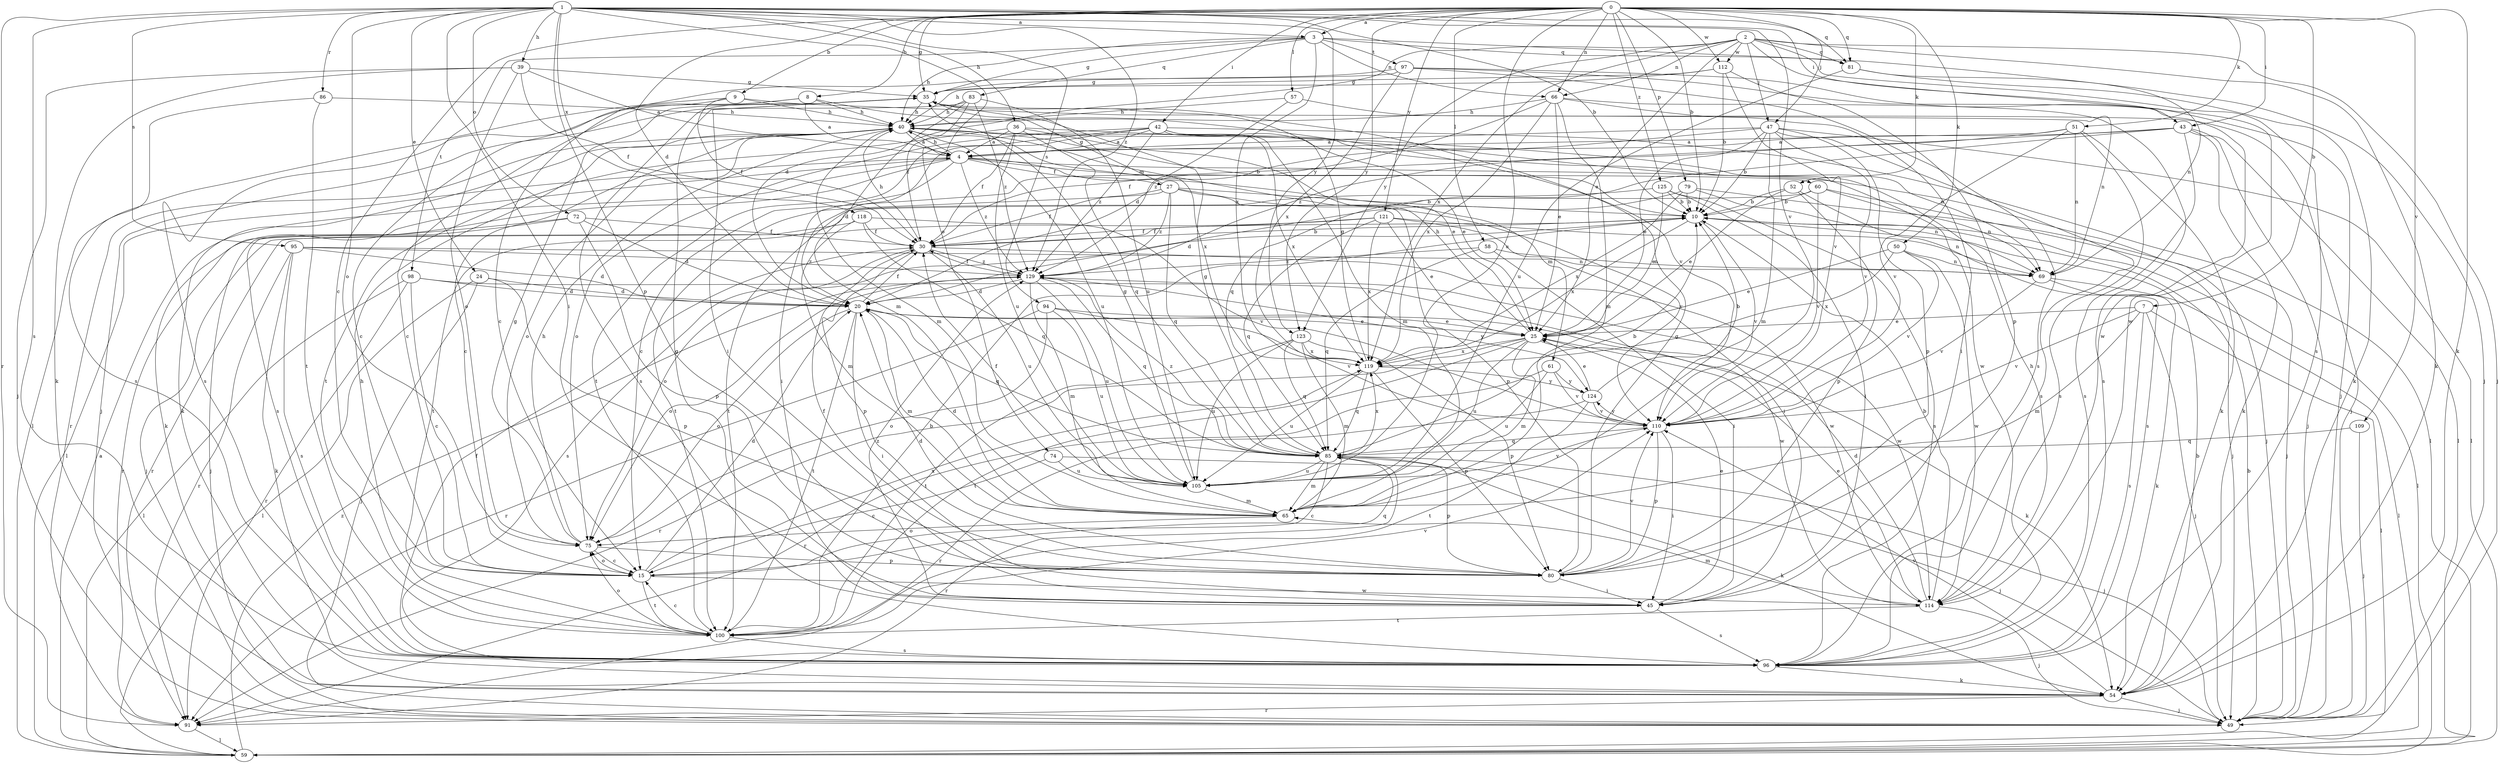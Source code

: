 strict digraph  {
0;
1;
2;
3;
4;
7;
8;
9;
10;
15;
20;
24;
25;
27;
30;
35;
36;
39;
40;
42;
43;
45;
47;
49;
50;
51;
52;
54;
57;
58;
59;
60;
61;
65;
66;
69;
72;
74;
75;
79;
80;
81;
83;
85;
86;
91;
94;
95;
96;
97;
98;
100;
105;
109;
110;
112;
114;
118;
119;
121;
123;
124;
125;
129;
0 -> 3  [label=a];
0 -> 7  [label=b];
0 -> 8  [label=b];
0 -> 9  [label=b];
0 -> 10  [label=b];
0 -> 15  [label=c];
0 -> 20  [label=d];
0 -> 35  [label=g];
0 -> 42  [label=i];
0 -> 43  [label=i];
0 -> 47  [label=j];
0 -> 50  [label=k];
0 -> 51  [label=k];
0 -> 52  [label=k];
0 -> 54  [label=k];
0 -> 57  [label=l];
0 -> 58  [label=l];
0 -> 66  [label=n];
0 -> 79  [label=p];
0 -> 81  [label=q];
0 -> 105  [label=u];
0 -> 109  [label=v];
0 -> 112  [label=w];
0 -> 121  [label=y];
0 -> 123  [label=y];
0 -> 125  [label=z];
1 -> 3  [label=a];
1 -> 10  [label=b];
1 -> 24  [label=e];
1 -> 36  [label=h];
1 -> 39  [label=h];
1 -> 43  [label=i];
1 -> 45  [label=i];
1 -> 72  [label=o];
1 -> 74  [label=o];
1 -> 75  [label=o];
1 -> 80  [label=p];
1 -> 81  [label=q];
1 -> 86  [label=r];
1 -> 91  [label=r];
1 -> 94  [label=s];
1 -> 95  [label=s];
1 -> 96  [label=s];
1 -> 110  [label=v];
1 -> 118  [label=x];
1 -> 123  [label=y];
1 -> 129  [label=z];
2 -> 20  [label=d];
2 -> 25  [label=e];
2 -> 47  [label=j];
2 -> 49  [label=j];
2 -> 54  [label=k];
2 -> 66  [label=n];
2 -> 81  [label=q];
2 -> 96  [label=s];
2 -> 112  [label=w];
2 -> 114  [label=w];
2 -> 119  [label=x];
2 -> 123  [label=y];
3 -> 35  [label=g];
3 -> 40  [label=h];
3 -> 49  [label=j];
3 -> 66  [label=n];
3 -> 81  [label=q];
3 -> 83  [label=q];
3 -> 97  [label=t];
3 -> 98  [label=t];
3 -> 119  [label=x];
4 -> 27  [label=f];
4 -> 40  [label=h];
4 -> 45  [label=i];
4 -> 49  [label=j];
4 -> 54  [label=k];
4 -> 59  [label=l];
4 -> 60  [label=m];
4 -> 61  [label=m];
4 -> 96  [label=s];
4 -> 129  [label=z];
7 -> 25  [label=e];
7 -> 49  [label=j];
7 -> 59  [label=l];
7 -> 65  [label=m];
7 -> 96  [label=s];
7 -> 110  [label=v];
8 -> 4  [label=a];
8 -> 15  [label=c];
8 -> 40  [label=h];
8 -> 96  [label=s];
8 -> 110  [label=v];
9 -> 15  [label=c];
9 -> 30  [label=f];
9 -> 40  [label=h];
9 -> 59  [label=l];
9 -> 69  [label=n];
10 -> 30  [label=f];
10 -> 59  [label=l];
10 -> 75  [label=o];
10 -> 110  [label=v];
10 -> 119  [label=x];
15 -> 20  [label=d];
15 -> 75  [label=o];
15 -> 85  [label=q];
15 -> 100  [label=t];
15 -> 114  [label=w];
15 -> 119  [label=x];
20 -> 25  [label=e];
20 -> 30  [label=f];
20 -> 45  [label=i];
20 -> 65  [label=m];
20 -> 75  [label=o];
20 -> 85  [label=q];
20 -> 100  [label=t];
24 -> 20  [label=d];
24 -> 49  [label=j];
24 -> 59  [label=l];
24 -> 80  [label=p];
25 -> 40  [label=h];
25 -> 54  [label=k];
25 -> 65  [label=m];
25 -> 91  [label=r];
25 -> 100  [label=t];
25 -> 105  [label=u];
25 -> 119  [label=x];
27 -> 10  [label=b];
27 -> 30  [label=f];
27 -> 35  [label=g];
27 -> 80  [label=p];
27 -> 85  [label=q];
27 -> 100  [label=t];
27 -> 110  [label=v];
27 -> 129  [label=z];
30 -> 10  [label=b];
30 -> 40  [label=h];
30 -> 80  [label=p];
30 -> 96  [label=s];
30 -> 105  [label=u];
30 -> 114  [label=w];
30 -> 129  [label=z];
35 -> 40  [label=h];
35 -> 45  [label=i];
35 -> 96  [label=s];
36 -> 4  [label=a];
36 -> 25  [label=e];
36 -> 30  [label=f];
36 -> 85  [label=q];
36 -> 100  [label=t];
36 -> 105  [label=u];
36 -> 114  [label=w];
39 -> 4  [label=a];
39 -> 30  [label=f];
39 -> 35  [label=g];
39 -> 49  [label=j];
39 -> 54  [label=k];
39 -> 75  [label=o];
40 -> 4  [label=a];
40 -> 10  [label=b];
40 -> 15  [label=c];
40 -> 54  [label=k];
40 -> 65  [label=m];
40 -> 69  [label=n];
40 -> 75  [label=o];
40 -> 91  [label=r];
40 -> 105  [label=u];
40 -> 119  [label=x];
42 -> 4  [label=a];
42 -> 20  [label=d];
42 -> 25  [label=e];
42 -> 59  [label=l];
42 -> 65  [label=m];
42 -> 75  [label=o];
42 -> 100  [label=t];
42 -> 119  [label=x];
42 -> 129  [label=z];
43 -> 4  [label=a];
43 -> 15  [label=c];
43 -> 49  [label=j];
43 -> 54  [label=k];
43 -> 59  [label=l];
43 -> 85  [label=q];
43 -> 96  [label=s];
45 -> 25  [label=e];
45 -> 35  [label=g];
45 -> 96  [label=s];
45 -> 129  [label=z];
47 -> 4  [label=a];
47 -> 10  [label=b];
47 -> 25  [label=e];
47 -> 30  [label=f];
47 -> 59  [label=l];
47 -> 65  [label=m];
47 -> 80  [label=p];
47 -> 96  [label=s];
47 -> 110  [label=v];
49 -> 10  [label=b];
50 -> 25  [label=e];
50 -> 69  [label=n];
50 -> 110  [label=v];
50 -> 114  [label=w];
50 -> 119  [label=x];
51 -> 4  [label=a];
51 -> 54  [label=k];
51 -> 69  [label=n];
51 -> 96  [label=s];
51 -> 110  [label=v];
51 -> 129  [label=z];
52 -> 10  [label=b];
52 -> 25  [label=e];
52 -> 80  [label=p];
52 -> 96  [label=s];
54 -> 10  [label=b];
54 -> 49  [label=j];
54 -> 91  [label=r];
54 -> 110  [label=v];
57 -> 40  [label=h];
57 -> 49  [label=j];
57 -> 129  [label=z];
58 -> 45  [label=i];
58 -> 69  [label=n];
58 -> 85  [label=q];
58 -> 129  [label=z];
59 -> 4  [label=a];
59 -> 129  [label=z];
60 -> 10  [label=b];
60 -> 49  [label=j];
60 -> 69  [label=n];
60 -> 100  [label=t];
60 -> 110  [label=v];
61 -> 91  [label=r];
61 -> 105  [label=u];
61 -> 110  [label=v];
61 -> 124  [label=y];
65 -> 20  [label=d];
65 -> 75  [label=o];
66 -> 20  [label=d];
66 -> 25  [label=e];
66 -> 40  [label=h];
66 -> 45  [label=i];
66 -> 65  [label=m];
66 -> 96  [label=s];
66 -> 119  [label=x];
69 -> 54  [label=k];
69 -> 59  [label=l];
69 -> 110  [label=v];
72 -> 20  [label=d];
72 -> 30  [label=f];
72 -> 49  [label=j];
72 -> 80  [label=p];
72 -> 91  [label=r];
74 -> 15  [label=c];
74 -> 49  [label=j];
74 -> 105  [label=u];
75 -> 15  [label=c];
75 -> 35  [label=g];
75 -> 40  [label=h];
75 -> 80  [label=p];
79 -> 10  [label=b];
79 -> 20  [label=d];
79 -> 49  [label=j];
79 -> 69  [label=n];
79 -> 119  [label=x];
80 -> 20  [label=d];
80 -> 30  [label=f];
80 -> 35  [label=g];
80 -> 45  [label=i];
80 -> 110  [label=v];
81 -> 54  [label=k];
81 -> 69  [label=n];
81 -> 105  [label=u];
83 -> 30  [label=f];
83 -> 40  [label=h];
83 -> 49  [label=j];
83 -> 65  [label=m];
83 -> 105  [label=u];
83 -> 129  [label=z];
85 -> 10  [label=b];
85 -> 15  [label=c];
85 -> 35  [label=g];
85 -> 49  [label=j];
85 -> 54  [label=k];
85 -> 65  [label=m];
85 -> 80  [label=p];
85 -> 91  [label=r];
85 -> 105  [label=u];
85 -> 119  [label=x];
85 -> 129  [label=z];
86 -> 40  [label=h];
86 -> 96  [label=s];
86 -> 100  [label=t];
91 -> 59  [label=l];
94 -> 25  [label=e];
94 -> 75  [label=o];
94 -> 91  [label=r];
94 -> 105  [label=u];
94 -> 110  [label=v];
95 -> 20  [label=d];
95 -> 54  [label=k];
95 -> 69  [label=n];
95 -> 91  [label=r];
95 -> 96  [label=s];
95 -> 129  [label=z];
96 -> 30  [label=f];
96 -> 54  [label=k];
97 -> 15  [label=c];
97 -> 35  [label=g];
97 -> 49  [label=j];
97 -> 96  [label=s];
97 -> 114  [label=w];
97 -> 119  [label=x];
98 -> 15  [label=c];
98 -> 20  [label=d];
98 -> 59  [label=l];
98 -> 91  [label=r];
98 -> 114  [label=w];
100 -> 10  [label=b];
100 -> 15  [label=c];
100 -> 40  [label=h];
100 -> 75  [label=o];
100 -> 96  [label=s];
100 -> 110  [label=v];
105 -> 30  [label=f];
105 -> 35  [label=g];
105 -> 65  [label=m];
105 -> 110  [label=v];
109 -> 49  [label=j];
109 -> 85  [label=q];
110 -> 45  [label=i];
110 -> 80  [label=p];
110 -> 85  [label=q];
110 -> 124  [label=y];
112 -> 10  [label=b];
112 -> 35  [label=g];
112 -> 40  [label=h];
112 -> 80  [label=p];
112 -> 110  [label=v];
114 -> 10  [label=b];
114 -> 20  [label=d];
114 -> 25  [label=e];
114 -> 40  [label=h];
114 -> 49  [label=j];
114 -> 65  [label=m];
114 -> 100  [label=t];
118 -> 30  [label=f];
118 -> 49  [label=j];
118 -> 65  [label=m];
118 -> 85  [label=q];
118 -> 110  [label=v];
119 -> 35  [label=g];
119 -> 80  [label=p];
119 -> 85  [label=q];
119 -> 105  [label=u];
119 -> 124  [label=y];
121 -> 25  [label=e];
121 -> 30  [label=f];
121 -> 45  [label=i];
121 -> 69  [label=n];
121 -> 85  [label=q];
121 -> 91  [label=r];
121 -> 119  [label=x];
123 -> 65  [label=m];
123 -> 80  [label=p];
123 -> 85  [label=q];
123 -> 100  [label=t];
123 -> 105  [label=u];
123 -> 119  [label=x];
124 -> 10  [label=b];
124 -> 25  [label=e];
124 -> 91  [label=r];
124 -> 100  [label=t];
124 -> 110  [label=v];
125 -> 10  [label=b];
125 -> 25  [label=e];
125 -> 45  [label=i];
125 -> 96  [label=s];
125 -> 100  [label=t];
129 -> 20  [label=d];
129 -> 30  [label=f];
129 -> 65  [label=m];
129 -> 75  [label=o];
129 -> 85  [label=q];
129 -> 105  [label=u];
129 -> 114  [label=w];
129 -> 124  [label=y];
}
